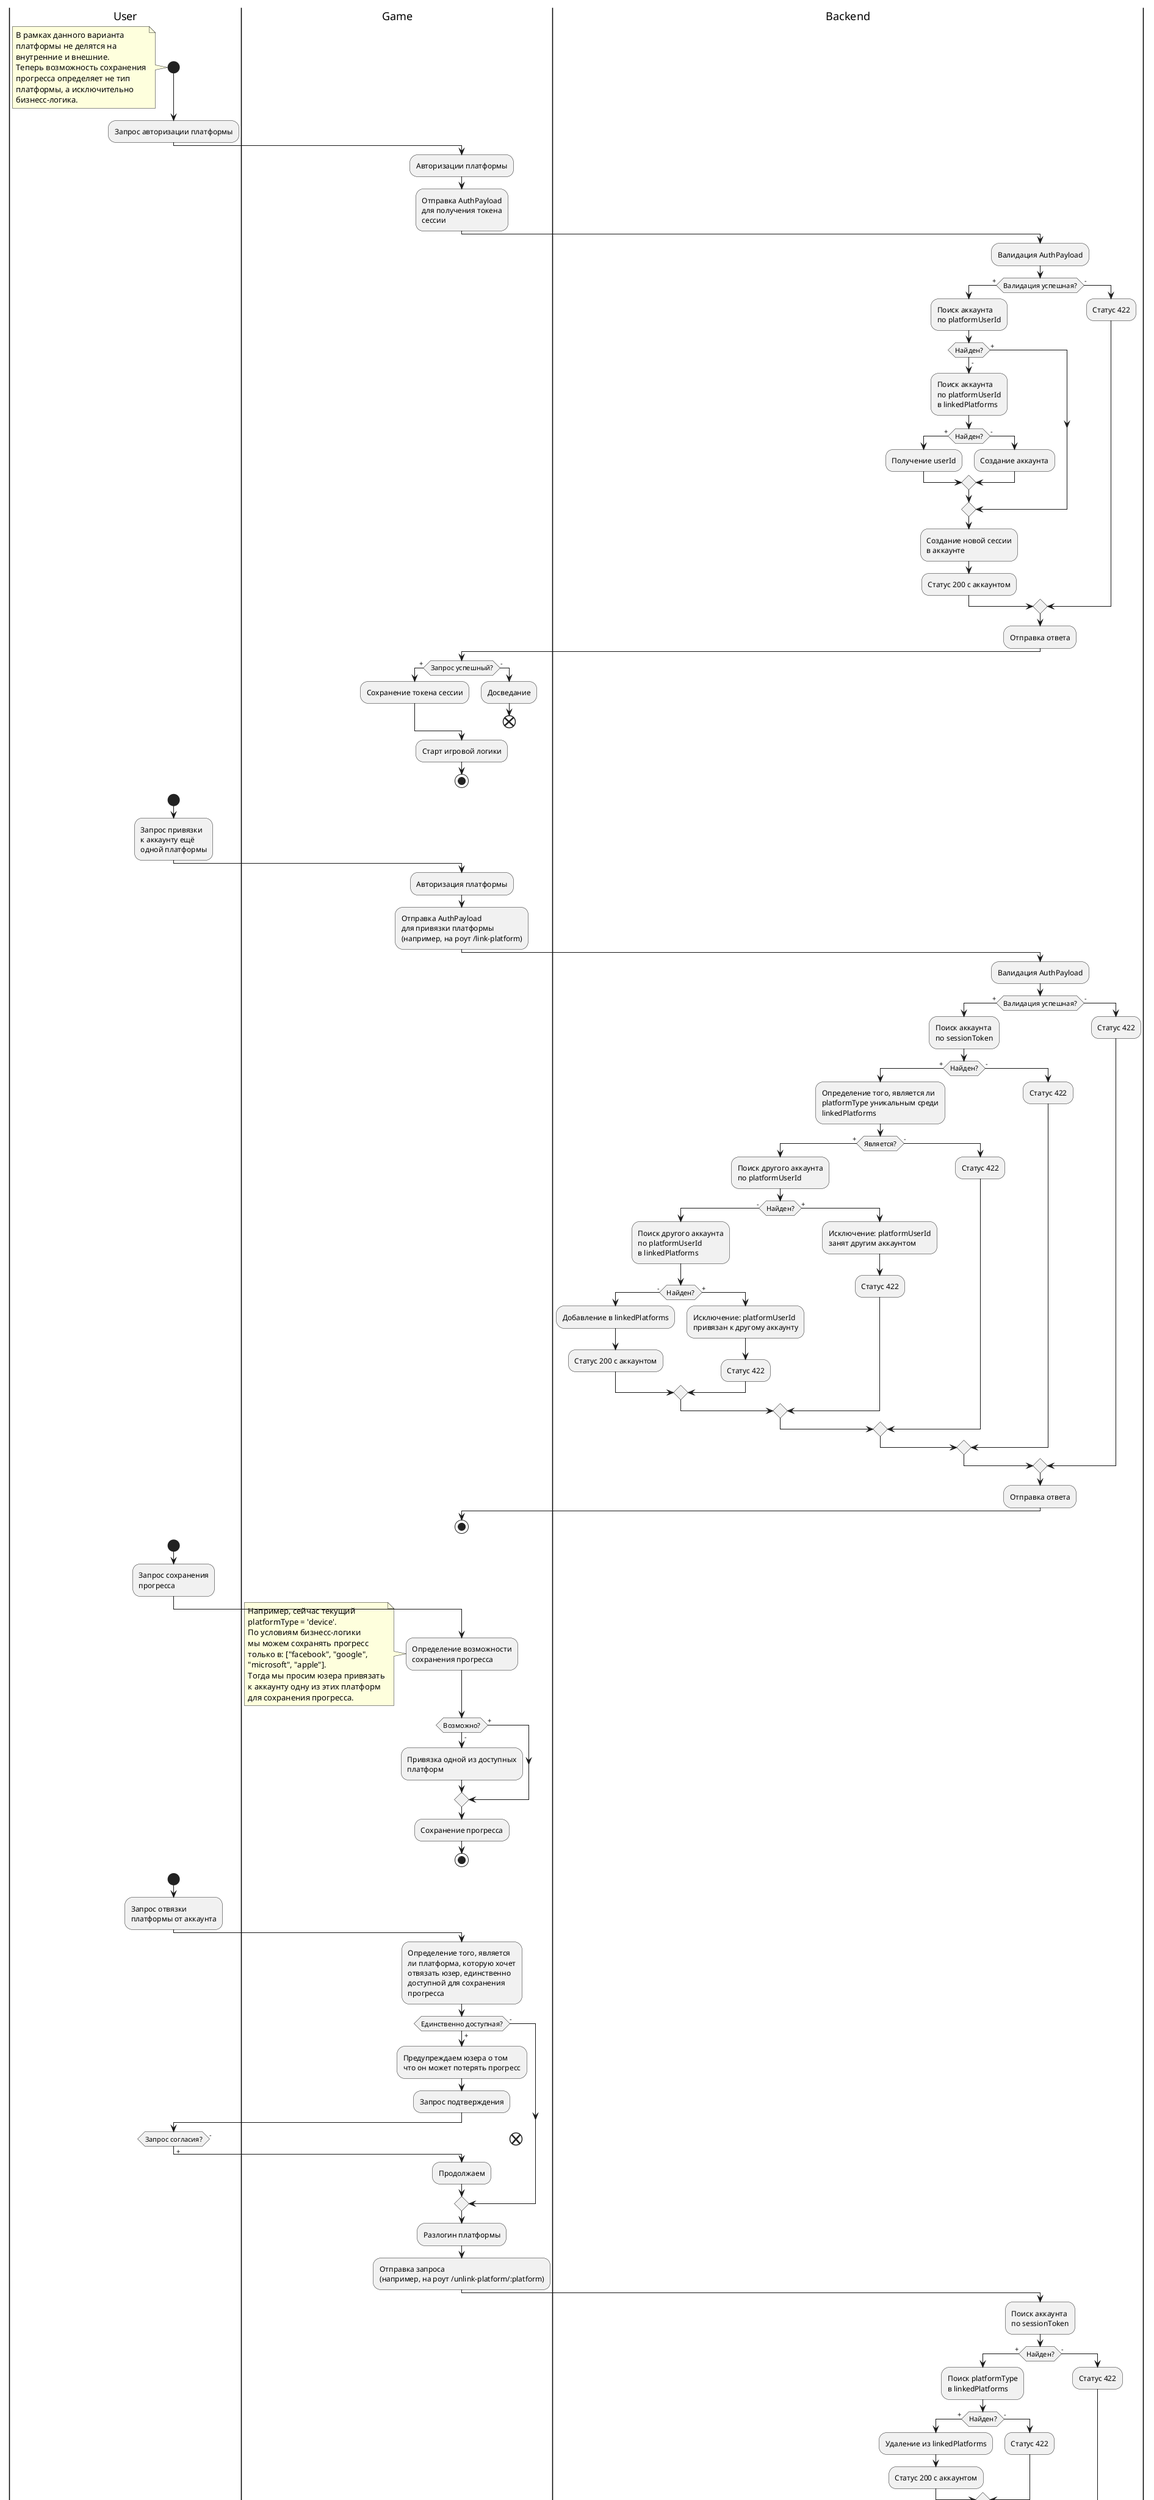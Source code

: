 @startuml Универсальный вариант

' Пример структуры документа из коллекции accounts
' {
'     userId: "xxxx-xxxx-xxxx-xxxx",
'     platformType: "google",
'     platformUserId: "xxxx",
'     linkedPlatforms: [
'         {
'             platformType: "facebook",
'             platformUserId: "xxxx",
'         },
'         {
'             platformType: "microsoft",
'             platformUserId: "xxxx",
'         },
'         {
'             platformType: "apple",
'             platformUserId: "xxxx",
'         },
'         {
'             platformType: "device",
'             platformUserId: "xxxx",
'         },
'         {
'             platformType: "vkontakte",
'             platformUserId: "xxxx",
'         },
'     ],
'     sessionToken: "xxx-xxx-xxx-xxx-xxx-xxx",
' }
|User|
start
    note left
        В рамках данного варианта
        платформы не делятся на
        внутренние и внешние.
        Теперь возможность сохранения
        прогресса определяет не тип
        платформы, а исключительно
        бизнесс-логика.
    end note
:Запрос авторизации платформы;
|Game|
:Авторизации платформы;
:Отправка AuthPayload
для получения токена
сессии;
|Backend|
    :Валидация AuthPayload;
    if (Валидация успешная?) then (+)
        :Поиск аккаунта
        по platformUserId;
            if (Найден?) then (-)
                :Поиск аккаунта
                по platformUserId
                в linkedPlatforms;
                    if (Найден?) then (+)
                        :Получение userId;
                    else (-)
                        :Создание аккаунта;
                    endif
            else (+)
            endif

        :Создание новой сессии
        в аккаунте;
        :Статус 200 с аккаунтом;
    else (-)
        :Статус 422;
    endif
:Отправка ответа;
|Game|
if (Запрос успешный?) then (+)
    :Сохранение токена сессии;
else (-)
    :Досведание;
    end
endif
:Старт игровой логики;
stop

|User|
start
:Запрос привязки
к аккаунту ещё
одной платформы;
|Game|
:Авторизация платформы;
:Отправка AuthPayload
для привязки платформы
(например, на роут /link-platform);
|Backend|
:Валидация AuthPayload;
if (Валидация успешная?) then (+)
    :Поиск аккаунта
    по sessionToken;
    if (Найден?) then (+)
        :Определение того, является ли
        platformType уникальным среди
        linkedPlatforms;
        if (Является?) then (+)
            :Поиск другого аккаунта
            по platformUserId;
            if (Найден?) then (-)
                :Поиск другого аккаунта
                по platformUserId
                в linkedPlatforms;
                if (Найден?) then (-)
                    :Добавление в linkedPlatforms;
                    :Статус 200 с аккаунтом;
                else (+)
                    :Исключение: platformUserId
                    привязан к другому аккаунту;
                    :Статус 422;
                endif
            else (+)
                :Исключение: platformUserId
                занят другим аккаунтом;
                :Статус 422;
            endif
        else (-)
            :Статус 422;
        endif
    else (-)
        :Статус 422;
    endif
else (-)
    :Статус 422;
endif
:Отправка ответа;
|Game|
stop

|User|
start
:Запрос сохранения
прогресса;
|Game|
    :Определение возможности
    сохранения прогресса;
        note left
            Например, сейчас текущий
            platformType = 'device'.
            По условиям бизнесс-логики
            мы можем сохранять прогресс
            только в: ["facebook", "google",
            "microsoft", "apple"].
            Тогда мы просим юзера привязать
            к аккаунту одну из этих платформ
            для сохранения прогресса.
        end note
    if (Возможно?) then (+)
    else (-)
        :Привязка одной из доступных
        платформ;
    endif
:Сохранение прогресса;
stop

|User|
start
:Запрос отвязки 
платформы от аккаунта;
|Game|
:Определение того, является
ли платформа, которую хочет
отвязать юзер, единственно
доступной для сохранения
прогресса;
    if (Единственно доступная?) then (+)
        :Предупреждаем юзера о том
        что он может потерять прогресс;
        :Запрос подтверждения;
            |User|
            if (Запрос согласия?) then (+)
                |Game|
                :Продолжаем;
            else (-)
                end
            endif
            |Game|
    else (-)
    endif
:Разлогин платформы;
:Отправка запроса
(например, на роут /unlink-platform/:platform);
|Backend|
    :Поиск аккаунта
    по sessionToken;
    if (Найден?) then (+)
        :Поиск platformType
        в linkedPlatforms;
        if (Найден?) then (+)
            :Удаление из linkedPlatforms;
            :Статус 200 с аккаунтом;
        else (-)
            :Статус 422;
        endif
    else (-)
        :Статус 422;
    endif
    :Отправка ответа;
    |Game|
stop

@enduml
